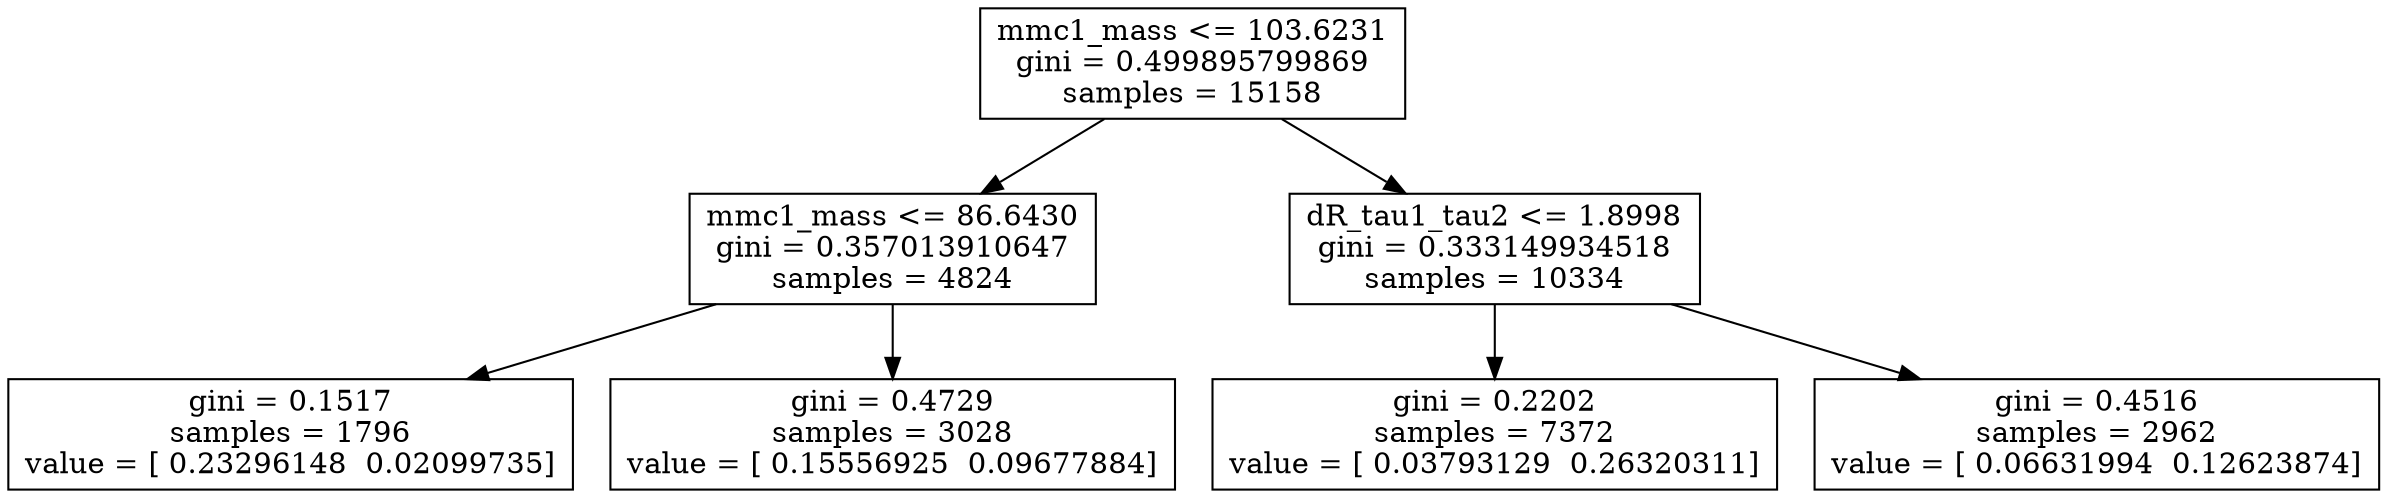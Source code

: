 digraph Tree {
0 [label="mmc1_mass <= 103.6231\ngini = 0.499895799869\nsamples = 15158", shape="box"] ;
1 [label="mmc1_mass <= 86.6430\ngini = 0.357013910647\nsamples = 4824", shape="box"] ;
0 -> 1 ;
2 [label="gini = 0.1517\nsamples = 1796\nvalue = [ 0.23296148  0.02099735]", shape="box"] ;
1 -> 2 ;
3 [label="gini = 0.4729\nsamples = 3028\nvalue = [ 0.15556925  0.09677884]", shape="box"] ;
1 -> 3 ;
4 [label="dR_tau1_tau2 <= 1.8998\ngini = 0.333149934518\nsamples = 10334", shape="box"] ;
0 -> 4 ;
5 [label="gini = 0.2202\nsamples = 7372\nvalue = [ 0.03793129  0.26320311]", shape="box"] ;
4 -> 5 ;
6 [label="gini = 0.4516\nsamples = 2962\nvalue = [ 0.06631994  0.12623874]", shape="box"] ;
4 -> 6 ;
}